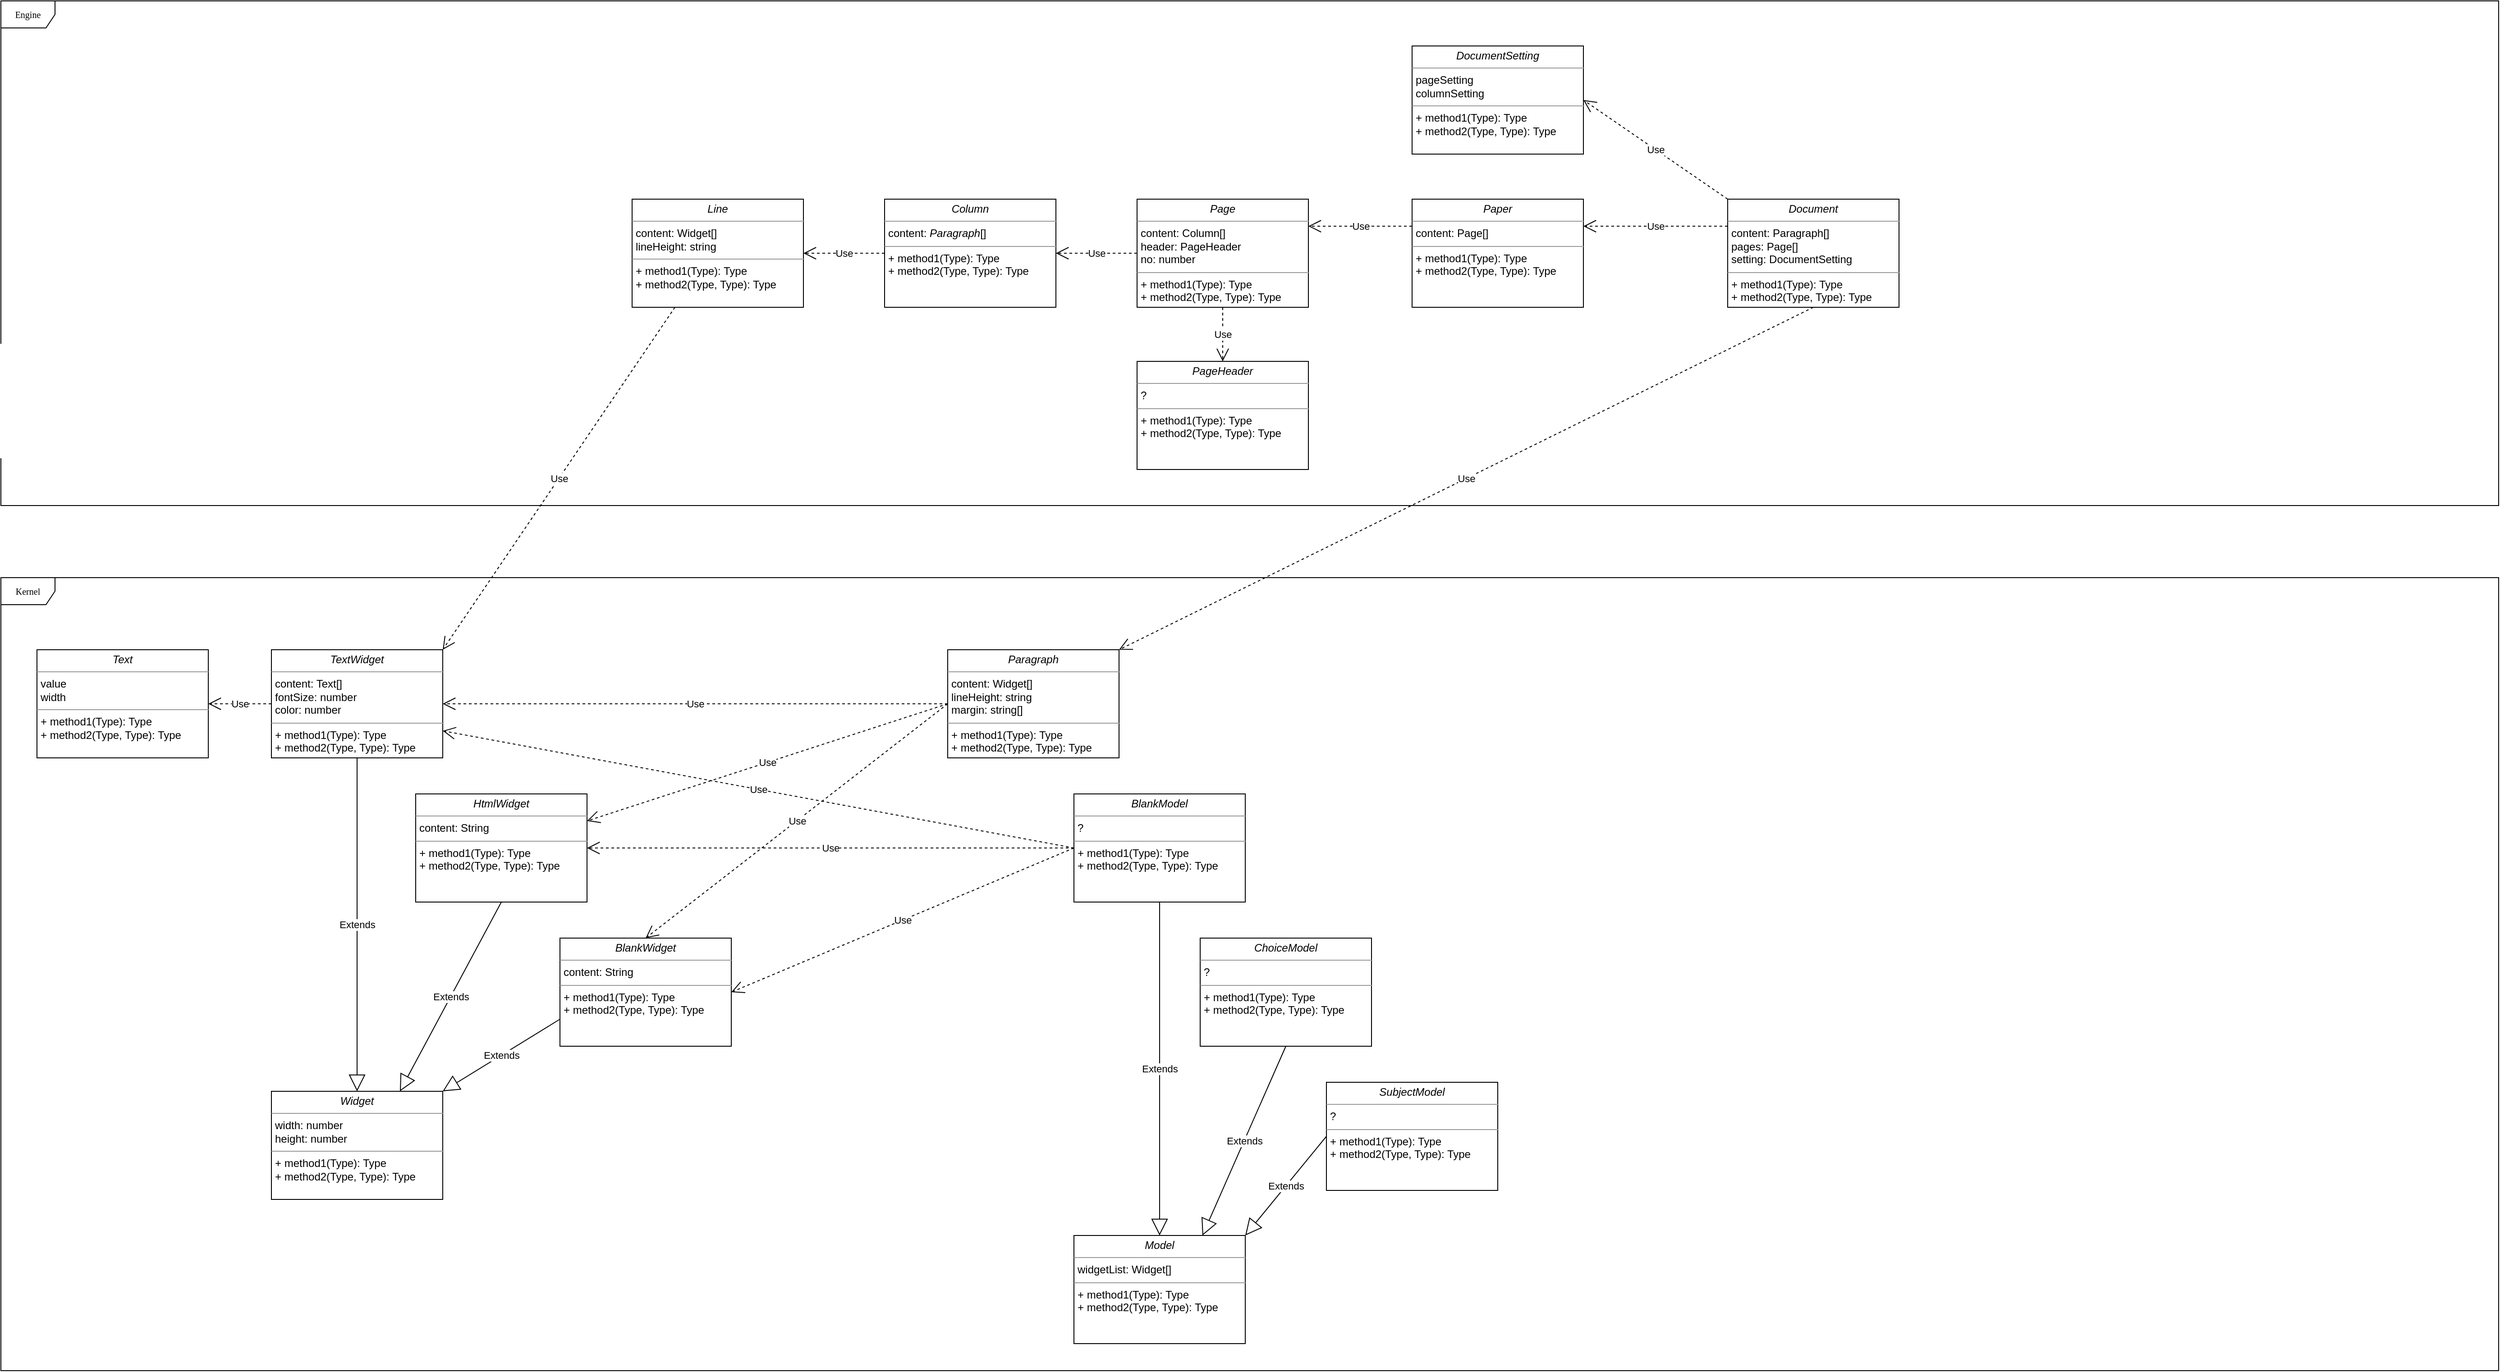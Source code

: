 <mxfile version="17.5.0" type="github">
  <diagram name="Page-1" id="c4acf3e9-155e-7222-9cf6-157b1a14988f">
    <mxGraphModel dx="2246" dy="2503" grid="1" gridSize="10" guides="1" tooltips="1" connect="1" arrows="1" fold="1" page="1" pageScale="1" pageWidth="850" pageHeight="1100" background="none" math="0" shadow="0">
      <root>
        <mxCell id="0" />
        <mxCell id="1" parent="0" />
        <mxCell id="fuyfgmNVLUuhkr_44X1W-9" value="Engine" style="shape=umlFrame;whiteSpace=wrap;html=1;rounded=0;shadow=0;comic=0;labelBackgroundColor=none;strokeWidth=1;fontFamily=Verdana;fontSize=10;align=center;" vertex="1" parent="1">
          <mxGeometry x="20" y="-640" width="2770" height="560" as="geometry" />
        </mxCell>
        <mxCell id="17acba5748e5396b-1" value="Kernel" style="shape=umlFrame;whiteSpace=wrap;html=1;rounded=0;shadow=0;comic=0;labelBackgroundColor=none;strokeWidth=1;fontFamily=Verdana;fontSize=10;align=center;" parent="1" vertex="1">
          <mxGeometry x="20" width="2770" height="880" as="geometry" />
        </mxCell>
        <mxCell id="5d2195bd80daf111-18" value="&lt;p style=&quot;margin: 0px ; margin-top: 4px ; text-align: center&quot;&gt;&lt;i&gt;Text&lt;/i&gt;&lt;/p&gt;&lt;hr size=&quot;1&quot;&gt;&lt;p style=&quot;margin: 0px ; margin-left: 4px&quot;&gt;value&lt;/p&gt;&lt;p style=&quot;margin: 0px ; margin-left: 4px&quot;&gt;width&lt;/p&gt;&lt;hr size=&quot;1&quot;&gt;&lt;p style=&quot;margin: 0px ; margin-left: 4px&quot;&gt;+ method1(Type): Type&lt;br&gt;+ method2(Type, Type): Type&lt;/p&gt;" style="verticalAlign=top;align=left;overflow=fill;fontSize=12;fontFamily=Helvetica;html=1;rounded=0;shadow=0;comic=0;labelBackgroundColor=none;strokeWidth=1" parent="1" vertex="1">
          <mxGeometry x="60" y="80" width="190" height="120" as="geometry" />
        </mxCell>
        <mxCell id="0qslpQPDbHQwRN-v0XV1-1" value="&lt;p style=&quot;margin: 0px ; margin-top: 4px ; text-align: center&quot;&gt;&lt;i&gt;TextWidget&lt;/i&gt;&lt;/p&gt;&lt;hr size=&quot;1&quot;&gt;&lt;p style=&quot;margin: 0px ; margin-left: 4px&quot;&gt;content: Text[]&lt;/p&gt;&lt;p style=&quot;margin: 0px ; margin-left: 4px&quot;&gt;fontSize: number&lt;/p&gt;&lt;p style=&quot;margin: 0px ; margin-left: 4px&quot;&gt;color: number&lt;/p&gt;&lt;hr size=&quot;1&quot;&gt;&lt;p style=&quot;margin: 0px ; margin-left: 4px&quot;&gt;+ method1(Type): Type&lt;br&gt;+ method2(Type, Type): Type&lt;/p&gt;" style="verticalAlign=top;align=left;overflow=fill;fontSize=12;fontFamily=Helvetica;html=1;rounded=0;shadow=0;comic=0;labelBackgroundColor=none;strokeWidth=1" parent="1" vertex="1">
          <mxGeometry x="320" y="80" width="190" height="120" as="geometry" />
        </mxCell>
        <mxCell id="0qslpQPDbHQwRN-v0XV1-2" value="&lt;p style=&quot;margin: 0px ; margin-top: 4px ; text-align: center&quot;&gt;&lt;i&gt;HtmlWidget&lt;/i&gt;&lt;/p&gt;&lt;hr size=&quot;1&quot;&gt;&lt;p style=&quot;margin: 0px ; margin-left: 4px&quot;&gt;content: String&lt;/p&gt;&lt;hr size=&quot;1&quot;&gt;&lt;p style=&quot;margin: 0px ; margin-left: 4px&quot;&gt;+ method1(Type): Type&lt;br&gt;+ method2(Type, Type): Type&lt;/p&gt;" style="verticalAlign=top;align=left;overflow=fill;fontSize=12;fontFamily=Helvetica;html=1;rounded=0;shadow=0;comic=0;labelBackgroundColor=none;strokeWidth=1" parent="1" vertex="1">
          <mxGeometry x="480" y="240" width="190" height="120" as="geometry" />
        </mxCell>
        <mxCell id="0qslpQPDbHQwRN-v0XV1-3" value="&lt;p style=&quot;margin: 0px ; margin-top: 4px ; text-align: center&quot;&gt;&lt;i&gt;BlankWidget&lt;/i&gt;&lt;/p&gt;&lt;hr size=&quot;1&quot;&gt;&lt;p style=&quot;margin: 0px ; margin-left: 4px&quot;&gt;content: String&lt;/p&gt;&lt;hr size=&quot;1&quot;&gt;&lt;p style=&quot;margin: 0px ; margin-left: 4px&quot;&gt;+ method1(Type): Type&lt;br&gt;+ method2(Type, Type): Type&lt;/p&gt;" style="verticalAlign=top;align=left;overflow=fill;fontSize=12;fontFamily=Helvetica;html=1;rounded=0;shadow=0;comic=0;labelBackgroundColor=none;strokeWidth=1" parent="1" vertex="1">
          <mxGeometry x="640" y="400" width="190" height="120" as="geometry" />
        </mxCell>
        <mxCell id="0qslpQPDbHQwRN-v0XV1-4" value="Use" style="endArrow=open;endSize=12;dashed=1;html=1;rounded=0;exitX=0;exitY=0.5;exitDx=0;exitDy=0;entryX=1;entryY=0.5;entryDx=0;entryDy=0;" parent="1" source="0qslpQPDbHQwRN-v0XV1-1" target="5d2195bd80daf111-18" edge="1">
          <mxGeometry width="160" relative="1" as="geometry">
            <mxPoint x="290" y="190" as="sourcePoint" />
            <mxPoint x="450" y="190" as="targetPoint" />
          </mxGeometry>
        </mxCell>
        <mxCell id="0qslpQPDbHQwRN-v0XV1-5" value="&lt;p style=&quot;margin: 0px ; margin-top: 4px ; text-align: center&quot;&gt;&lt;i&gt;Line&lt;/i&gt;&lt;/p&gt;&lt;hr size=&quot;1&quot;&gt;&lt;p style=&quot;margin: 0px ; margin-left: 4px&quot;&gt;content: Widget[]&lt;/p&gt;&lt;p style=&quot;margin: 0px ; margin-left: 4px&quot;&gt;lineHeight: string&lt;br&gt;&lt;/p&gt;&lt;hr size=&quot;1&quot;&gt;&lt;p style=&quot;margin: 0px ; margin-left: 4px&quot;&gt;+ method1(Type): Type&lt;br&gt;+ method2(Type, Type): Type&lt;/p&gt;" style="verticalAlign=top;align=left;overflow=fill;fontSize=12;fontFamily=Helvetica;html=1;rounded=0;shadow=0;comic=0;labelBackgroundColor=none;strokeWidth=1" parent="1" vertex="1">
          <mxGeometry x="720" y="-420" width="190" height="120" as="geometry" />
        </mxCell>
        <mxCell id="0qslpQPDbHQwRN-v0XV1-6" value="&lt;p style=&quot;margin: 0px ; margin-top: 4px ; text-align: center&quot;&gt;&lt;i&gt;Widget&lt;/i&gt;&lt;/p&gt;&lt;hr size=&quot;1&quot;&gt;&lt;p style=&quot;margin: 0px ; margin-left: 4px&quot;&gt;width: number&lt;/p&gt;&lt;p style=&quot;margin: 0px ; margin-left: 4px&quot;&gt;height: number&lt;/p&gt;&lt;hr size=&quot;1&quot;&gt;&lt;p style=&quot;margin: 0px ; margin-left: 4px&quot;&gt;+ method1(Type): Type&lt;br&gt;+ method2(Type, Type): Type&lt;/p&gt;" style="verticalAlign=top;align=left;overflow=fill;fontSize=12;fontFamily=Helvetica;html=1;rounded=0;shadow=0;comic=0;labelBackgroundColor=none;strokeWidth=1" parent="1" vertex="1">
          <mxGeometry x="320" y="570" width="190" height="120" as="geometry" />
        </mxCell>
        <mxCell id="0qslpQPDbHQwRN-v0XV1-8" value="Use" style="endArrow=open;endSize=12;dashed=1;html=1;rounded=0;exitX=0;exitY=0.5;exitDx=0;exitDy=0;entryX=1;entryY=0.5;entryDx=0;entryDy=0;" parent="1" source="0qslpQPDbHQwRN-v0XV1-16" target="0qslpQPDbHQwRN-v0XV1-1" edge="1">
          <mxGeometry width="160" relative="1" as="geometry">
            <mxPoint x="430" y="420" as="sourcePoint" />
            <mxPoint x="590" y="420" as="targetPoint" />
          </mxGeometry>
        </mxCell>
        <mxCell id="0qslpQPDbHQwRN-v0XV1-11" value="Use" style="endArrow=open;endSize=12;dashed=1;html=1;rounded=0;entryX=1;entryY=0.25;entryDx=0;entryDy=0;exitX=0;exitY=0.5;exitDx=0;exitDy=0;" parent="1" source="0qslpQPDbHQwRN-v0XV1-16" target="0qslpQPDbHQwRN-v0XV1-2" edge="1">
          <mxGeometry width="160" relative="1" as="geometry">
            <mxPoint x="890" y="140" as="sourcePoint" />
            <mxPoint x="520" y="150" as="targetPoint" />
          </mxGeometry>
        </mxCell>
        <mxCell id="0qslpQPDbHQwRN-v0XV1-12" value="Use" style="endArrow=open;endSize=12;dashed=1;html=1;rounded=0;entryX=0.5;entryY=0;entryDx=0;entryDy=0;" parent="1" target="0qslpQPDbHQwRN-v0XV1-3" edge="1">
          <mxGeometry width="160" relative="1" as="geometry">
            <mxPoint x="1070" y="140" as="sourcePoint" />
            <mxPoint x="645" y="210" as="targetPoint" />
          </mxGeometry>
        </mxCell>
        <mxCell id="0qslpQPDbHQwRN-v0XV1-13" value="Extends" style="endArrow=block;endSize=16;endFill=0;html=1;rounded=0;exitX=0.5;exitY=1;exitDx=0;exitDy=0;" parent="1" source="0qslpQPDbHQwRN-v0XV1-1" target="0qslpQPDbHQwRN-v0XV1-6" edge="1">
          <mxGeometry width="160" relative="1" as="geometry">
            <mxPoint x="370" y="390" as="sourcePoint" />
            <mxPoint x="530" y="390" as="targetPoint" />
          </mxGeometry>
        </mxCell>
        <mxCell id="0qslpQPDbHQwRN-v0XV1-14" value="Extends" style="endArrow=block;endSize=16;endFill=0;html=1;rounded=0;exitX=0.5;exitY=1;exitDx=0;exitDy=0;entryX=0.75;entryY=0;entryDx=0;entryDy=0;" parent="1" source="0qslpQPDbHQwRN-v0XV1-2" target="0qslpQPDbHQwRN-v0XV1-6" edge="1">
          <mxGeometry width="160" relative="1" as="geometry">
            <mxPoint x="425" y="210" as="sourcePoint" />
            <mxPoint x="425" y="580" as="targetPoint" />
          </mxGeometry>
        </mxCell>
        <mxCell id="0qslpQPDbHQwRN-v0XV1-15" value="Extends" style="endArrow=block;endSize=16;endFill=0;html=1;rounded=0;exitX=0;exitY=0.75;exitDx=0;exitDy=0;entryX=1;entryY=0;entryDx=0;entryDy=0;" parent="1" source="0qslpQPDbHQwRN-v0XV1-3" target="0qslpQPDbHQwRN-v0XV1-6" edge="1">
          <mxGeometry width="160" relative="1" as="geometry">
            <mxPoint x="645" y="330" as="sourcePoint" />
            <mxPoint x="472.5" y="580" as="targetPoint" />
          </mxGeometry>
        </mxCell>
        <mxCell id="0qslpQPDbHQwRN-v0XV1-16" value="&lt;p style=&quot;margin: 0px ; margin-top: 4px ; text-align: center&quot;&gt;&lt;i&gt;Paragraph&lt;/i&gt;&lt;br&gt;&lt;/p&gt;&lt;hr size=&quot;1&quot;&gt;&lt;p style=&quot;margin: 0px ; margin-left: 4px&quot;&gt;content: Widget[]&lt;/p&gt;&lt;p style=&quot;margin: 0px ; margin-left: 4px&quot;&gt;lineHeight: string&lt;br&gt;margin: string[]&lt;/p&gt;&lt;hr size=&quot;1&quot;&gt;&lt;p style=&quot;margin: 0px ; margin-left: 4px&quot;&gt;+ method1(Type): Type&lt;br&gt;+ method2(Type, Type): Type&lt;/p&gt;" style="verticalAlign=top;align=left;overflow=fill;fontSize=12;fontFamily=Helvetica;html=1;rounded=0;shadow=0;comic=0;labelBackgroundColor=none;strokeWidth=1" parent="1" vertex="1">
          <mxGeometry x="1070" y="80" width="190" height="120" as="geometry" />
        </mxCell>
        <mxCell id="0qslpQPDbHQwRN-v0XV1-17" value="Use" style="endArrow=open;endSize=12;dashed=1;html=1;rounded=0;entryX=1;entryY=0;entryDx=0;entryDy=0;exitX=0.25;exitY=1;exitDx=0;exitDy=0;" parent="1" source="0qslpQPDbHQwRN-v0XV1-5" target="0qslpQPDbHQwRN-v0XV1-1" edge="1">
          <mxGeometry width="160" relative="1" as="geometry">
            <mxPoint x="810" y="150" as="sourcePoint" />
            <mxPoint x="650" y="240" as="targetPoint" />
          </mxGeometry>
        </mxCell>
        <mxCell id="0qslpQPDbHQwRN-v0XV1-18" value="&lt;p style=&quot;margin: 0px ; margin-top: 4px ; text-align: center&quot;&gt;&lt;i&gt;BlankModel&lt;/i&gt;&lt;br&gt;&lt;/p&gt;&lt;hr size=&quot;1&quot;&gt;&lt;p style=&quot;margin: 0px ; margin-left: 4px&quot;&gt;?&lt;/p&gt;&lt;hr size=&quot;1&quot;&gt;&lt;p style=&quot;margin: 0px ; margin-left: 4px&quot;&gt;+ method1(Type): Type&lt;br&gt;+ method2(Type, Type): Type&lt;/p&gt;" style="verticalAlign=top;align=left;overflow=fill;fontSize=12;fontFamily=Helvetica;html=1;rounded=0;shadow=0;comic=0;labelBackgroundColor=none;strokeWidth=1" parent="1" vertex="1">
          <mxGeometry x="1210" y="240" width="190" height="120" as="geometry" />
        </mxCell>
        <mxCell id="0qslpQPDbHQwRN-v0XV1-19" value="Use" style="endArrow=open;endSize=12;dashed=1;html=1;rounded=0;entryX=1;entryY=0.75;entryDx=0;entryDy=0;exitX=0;exitY=0.5;exitDx=0;exitDy=0;" parent="1" source="0qslpQPDbHQwRN-v0XV1-18" target="0qslpQPDbHQwRN-v0XV1-1" edge="1">
          <mxGeometry width="160" relative="1" as="geometry">
            <mxPoint x="1090" y="310" as="sourcePoint" />
            <mxPoint x="1270" y="300" as="targetPoint" />
          </mxGeometry>
        </mxCell>
        <mxCell id="0qslpQPDbHQwRN-v0XV1-20" value="&lt;p style=&quot;margin: 0px ; margin-top: 4px ; text-align: center&quot;&gt;&lt;i&gt;Column&lt;/i&gt;&lt;br&gt;&lt;/p&gt;&lt;hr size=&quot;1&quot;&gt;&lt;p style=&quot;margin: 0px ; margin-left: 4px&quot;&gt;content:&amp;nbsp;&lt;i style=&quot;text-align: center&quot;&gt;Paragraph&lt;/i&gt;[]&lt;/p&gt;&lt;hr size=&quot;1&quot;&gt;&lt;p style=&quot;margin: 0px ; margin-left: 4px&quot;&gt;+ method1(Type): Type&lt;br&gt;+ method2(Type, Type): Type&lt;/p&gt;" style="verticalAlign=top;align=left;overflow=fill;fontSize=12;fontFamily=Helvetica;html=1;rounded=0;shadow=0;comic=0;labelBackgroundColor=none;strokeWidth=1" parent="1" vertex="1">
          <mxGeometry x="1000" y="-420" width="190" height="120" as="geometry" />
        </mxCell>
        <mxCell id="0qslpQPDbHQwRN-v0XV1-21" value="&lt;p style=&quot;margin: 0px ; margin-top: 4px ; text-align: center&quot;&gt;&lt;i&gt;Page&lt;/i&gt;&lt;br&gt;&lt;/p&gt;&lt;hr size=&quot;1&quot;&gt;&lt;p style=&quot;margin: 0px ; margin-left: 4px&quot;&gt;content: Column[]&lt;/p&gt;&lt;p style=&quot;margin: 0px ; margin-left: 4px&quot;&gt;header: PageHeader&lt;/p&gt;&lt;p style=&quot;margin: 0px ; margin-left: 4px&quot;&gt;no: number&lt;/p&gt;&lt;hr size=&quot;1&quot;&gt;&lt;p style=&quot;margin: 0px ; margin-left: 4px&quot;&gt;+ method1(Type): Type&lt;br&gt;+ method2(Type, Type): Type&lt;/p&gt;" style="verticalAlign=top;align=left;overflow=fill;fontSize=12;fontFamily=Helvetica;html=1;rounded=0;shadow=0;comic=0;labelBackgroundColor=none;strokeWidth=1" parent="1" vertex="1">
          <mxGeometry x="1280" y="-420" width="190" height="120" as="geometry" />
        </mxCell>
        <mxCell id="0qslpQPDbHQwRN-v0XV1-23" value="Use" style="endArrow=open;endSize=12;dashed=1;html=1;rounded=0;entryX=1;entryY=0.5;entryDx=0;entryDy=0;exitX=0;exitY=0.5;exitDx=0;exitDy=0;" parent="1" source="0qslpQPDbHQwRN-v0XV1-21" target="0qslpQPDbHQwRN-v0XV1-20" edge="1">
          <mxGeometry width="160" relative="1" as="geometry">
            <mxPoint x="1145" y="30" as="sourcePoint" />
            <mxPoint x="1055" y="30" as="targetPoint" />
          </mxGeometry>
        </mxCell>
        <mxCell id="0qslpQPDbHQwRN-v0XV1-24" value="&lt;p style=&quot;margin: 0px ; margin-top: 4px ; text-align: center&quot;&gt;&lt;i&gt;ChoiceModel&lt;/i&gt;&lt;br&gt;&lt;/p&gt;&lt;hr size=&quot;1&quot;&gt;&lt;p style=&quot;margin: 0px ; margin-left: 4px&quot;&gt;?&lt;/p&gt;&lt;hr size=&quot;1&quot;&gt;&lt;p style=&quot;margin: 0px ; margin-left: 4px&quot;&gt;+ method1(Type): Type&lt;br&gt;+ method2(Type, Type): Type&lt;/p&gt;" style="verticalAlign=top;align=left;overflow=fill;fontSize=12;fontFamily=Helvetica;html=1;rounded=0;shadow=0;comic=0;labelBackgroundColor=none;strokeWidth=1" parent="1" vertex="1">
          <mxGeometry x="1350" y="400" width="190" height="120" as="geometry" />
        </mxCell>
        <mxCell id="0qslpQPDbHQwRN-v0XV1-25" value="&lt;p style=&quot;margin: 0px ; margin-top: 4px ; text-align: center&quot;&gt;&lt;i&gt;SubjectModel&lt;/i&gt;&lt;br&gt;&lt;/p&gt;&lt;hr size=&quot;1&quot;&gt;&lt;p style=&quot;margin: 0px ; margin-left: 4px&quot;&gt;?&lt;/p&gt;&lt;hr size=&quot;1&quot;&gt;&lt;p style=&quot;margin: 0px ; margin-left: 4px&quot;&gt;+ method1(Type): Type&lt;br&gt;+ method2(Type, Type): Type&lt;/p&gt;" style="verticalAlign=top;align=left;overflow=fill;fontSize=12;fontFamily=Helvetica;html=1;rounded=0;shadow=0;comic=0;labelBackgroundColor=none;strokeWidth=1" parent="1" vertex="1">
          <mxGeometry x="1490" y="560" width="190" height="120" as="geometry" />
        </mxCell>
        <mxCell id="0qslpQPDbHQwRN-v0XV1-26" value="&lt;p style=&quot;margin: 0px ; margin-top: 4px ; text-align: center&quot;&gt;&lt;i&gt;Model&lt;/i&gt;&lt;br&gt;&lt;/p&gt;&lt;hr size=&quot;1&quot;&gt;&lt;p style=&quot;margin: 0px ; margin-left: 4px&quot;&gt;widgetList: Widget[]&lt;/p&gt;&lt;hr size=&quot;1&quot;&gt;&lt;p style=&quot;margin: 0px ; margin-left: 4px&quot;&gt;+ method1(Type): Type&lt;br&gt;+ method2(Type, Type): Type&lt;/p&gt;" style="verticalAlign=top;align=left;overflow=fill;fontSize=12;fontFamily=Helvetica;html=1;rounded=0;shadow=0;comic=0;labelBackgroundColor=none;strokeWidth=1" parent="1" vertex="1">
          <mxGeometry x="1210" y="730" width="190" height="120" as="geometry" />
        </mxCell>
        <mxCell id="0qslpQPDbHQwRN-v0XV1-27" value="Extends" style="endArrow=block;endSize=16;endFill=0;html=1;rounded=0;exitX=0.5;exitY=1;exitDx=0;exitDy=0;entryX=0.5;entryY=0;entryDx=0;entryDy=0;" parent="1" source="0qslpQPDbHQwRN-v0XV1-18" target="0qslpQPDbHQwRN-v0XV1-26" edge="1">
          <mxGeometry width="160" relative="1" as="geometry">
            <mxPoint x="195" y="370" as="sourcePoint" />
            <mxPoint x="195" y="740" as="targetPoint" />
          </mxGeometry>
        </mxCell>
        <mxCell id="0qslpQPDbHQwRN-v0XV1-28" value="Extends" style="endArrow=block;endSize=16;endFill=0;html=1;rounded=0;exitX=0.5;exitY=1;exitDx=0;exitDy=0;entryX=0.75;entryY=0;entryDx=0;entryDy=0;" parent="1" source="0qslpQPDbHQwRN-v0XV1-24" target="0qslpQPDbHQwRN-v0XV1-26" edge="1">
          <mxGeometry width="160" relative="1" as="geometry">
            <mxPoint x="1315" y="370" as="sourcePoint" />
            <mxPoint x="1315" y="740" as="targetPoint" />
          </mxGeometry>
        </mxCell>
        <mxCell id="0qslpQPDbHQwRN-v0XV1-29" value="Extends" style="endArrow=block;endSize=16;endFill=0;html=1;rounded=0;exitX=0;exitY=0.5;exitDx=0;exitDy=0;entryX=1;entryY=0;entryDx=0;entryDy=0;" parent="1" source="0qslpQPDbHQwRN-v0XV1-25" target="0qslpQPDbHQwRN-v0XV1-26" edge="1">
          <mxGeometry width="160" relative="1" as="geometry">
            <mxPoint x="1450" y="620" as="sourcePoint" />
            <mxPoint x="1400" y="790" as="targetPoint" />
          </mxGeometry>
        </mxCell>
        <mxCell id="0qslpQPDbHQwRN-v0XV1-31" value="Use" style="endArrow=open;endSize=12;dashed=1;html=1;rounded=0;exitX=0;exitY=0.5;exitDx=0;exitDy=0;entryX=1;entryY=0.5;entryDx=0;entryDy=0;" parent="1" source="0qslpQPDbHQwRN-v0XV1-20" target="0qslpQPDbHQwRN-v0XV1-5" edge="1">
          <mxGeometry width="160" relative="1" as="geometry">
            <mxPoint x="1735" y="180" as="sourcePoint" />
            <mxPoint x="1215" y="-360" as="targetPoint" />
          </mxGeometry>
        </mxCell>
        <mxCell id="0qslpQPDbHQwRN-v0XV1-32" value="Use" style="endArrow=open;endSize=12;dashed=1;html=1;rounded=0;entryX=1;entryY=0.5;entryDx=0;entryDy=0;exitX=0;exitY=0.5;exitDx=0;exitDy=0;" parent="1" source="0qslpQPDbHQwRN-v0XV1-18" target="0qslpQPDbHQwRN-v0XV1-2" edge="1">
          <mxGeometry width="160" relative="1" as="geometry">
            <mxPoint x="1370" y="310" as="sourcePoint" />
            <mxPoint x="520" y="180" as="targetPoint" />
          </mxGeometry>
        </mxCell>
        <mxCell id="0qslpQPDbHQwRN-v0XV1-33" value="Use" style="endArrow=open;endSize=12;dashed=1;html=1;rounded=0;entryX=1;entryY=0.5;entryDx=0;entryDy=0;exitX=0;exitY=0.5;exitDx=0;exitDy=0;" parent="1" source="0qslpQPDbHQwRN-v0XV1-18" target="0qslpQPDbHQwRN-v0XV1-3" edge="1">
          <mxGeometry width="160" relative="1" as="geometry">
            <mxPoint x="1360" y="300" as="sourcePoint" />
            <mxPoint x="680" y="310" as="targetPoint" />
          </mxGeometry>
        </mxCell>
        <mxCell id="0qslpQPDbHQwRN-v0XV1-36" value="&lt;p style=&quot;margin: 0px ; margin-top: 4px ; text-align: center&quot;&gt;&lt;i&gt;PageHeader&lt;/i&gt;&lt;br&gt;&lt;/p&gt;&lt;hr size=&quot;1&quot;&gt;&lt;p style=&quot;margin: 0px ; margin-left: 4px&quot;&gt;?&lt;/p&gt;&lt;hr size=&quot;1&quot;&gt;&lt;p style=&quot;margin: 0px ; margin-left: 4px&quot;&gt;+ method1(Type): Type&lt;br&gt;+ method2(Type, Type): Type&lt;/p&gt;" style="verticalAlign=top;align=left;overflow=fill;fontSize=12;fontFamily=Helvetica;html=1;rounded=0;shadow=0;comic=0;labelBackgroundColor=none;strokeWidth=1" parent="1" vertex="1">
          <mxGeometry x="1280" y="-240" width="190" height="120" as="geometry" />
        </mxCell>
        <mxCell id="0qslpQPDbHQwRN-v0XV1-37" value="Use" style="endArrow=open;endSize=12;dashed=1;html=1;rounded=0;entryX=0.5;entryY=0;entryDx=0;entryDy=0;exitX=0.5;exitY=1;exitDx=0;exitDy=0;" parent="1" source="0qslpQPDbHQwRN-v0XV1-21" target="0qslpQPDbHQwRN-v0XV1-36" edge="1">
          <mxGeometry width="160" relative="1" as="geometry">
            <mxPoint x="1945" y="30" as="sourcePoint" />
            <mxPoint x="1495" y="30" as="targetPoint" />
          </mxGeometry>
        </mxCell>
        <mxCell id="fuyfgmNVLUuhkr_44X1W-4" value="&lt;p style=&quot;margin: 0px ; margin-top: 4px ; text-align: center&quot;&gt;&lt;i&gt;Document&lt;/i&gt;&lt;/p&gt;&lt;hr size=&quot;1&quot;&gt;&lt;p style=&quot;margin: 0px ; margin-left: 4px&quot;&gt;content: Paragraph[]&lt;/p&gt;&lt;p style=&quot;margin: 0px ; margin-left: 4px&quot;&gt;pages: Page[]&lt;/p&gt;&lt;p style=&quot;margin: 0px ; margin-left: 4px&quot;&gt;setting: DocumentSetting&lt;/p&gt;&lt;hr size=&quot;1&quot;&gt;&lt;p style=&quot;margin: 0px ; margin-left: 4px&quot;&gt;+ method1(Type): Type&lt;br&gt;+ method2(Type, Type): Type&lt;/p&gt;" style="verticalAlign=top;align=left;overflow=fill;fontSize=12;fontFamily=Helvetica;html=1;rounded=0;shadow=0;comic=0;labelBackgroundColor=none;strokeWidth=1" vertex="1" parent="1">
          <mxGeometry x="1935" y="-420" width="190" height="120" as="geometry" />
        </mxCell>
        <mxCell id="fuyfgmNVLUuhkr_44X1W-5" value="Use" style="endArrow=open;endSize=12;dashed=1;html=1;rounded=0;entryX=1;entryY=0;entryDx=0;entryDy=0;exitX=0.5;exitY=1;exitDx=0;exitDy=0;" edge="1" parent="1" source="fuyfgmNVLUuhkr_44X1W-4" target="0qslpQPDbHQwRN-v0XV1-16">
          <mxGeometry width="160" relative="1" as="geometry">
            <mxPoint x="2010" y="-230" as="sourcePoint" />
            <mxPoint x="1865" y="-110" as="targetPoint" />
          </mxGeometry>
        </mxCell>
        <mxCell id="fuyfgmNVLUuhkr_44X1W-6" value="Use" style="endArrow=open;endSize=12;dashed=1;html=1;rounded=0;entryX=1;entryY=0.25;entryDx=0;entryDy=0;exitX=0;exitY=0.25;exitDx=0;exitDy=0;" edge="1" parent="1" source="fuyfgmNVLUuhkr_44X1W-4" target="fuyfgmNVLUuhkr_44X1W-10">
          <mxGeometry width="160" relative="1" as="geometry">
            <mxPoint x="1945" y="-350" as="sourcePoint" />
            <mxPoint x="1800" y="-230" as="targetPoint" />
          </mxGeometry>
        </mxCell>
        <mxCell id="fuyfgmNVLUuhkr_44X1W-7" value="&lt;p style=&quot;margin: 0px ; margin-top: 4px ; text-align: center&quot;&gt;&lt;i&gt;DocumentSetting&lt;/i&gt;&lt;/p&gt;&lt;hr size=&quot;1&quot;&gt;&lt;p style=&quot;margin: 0px ; margin-left: 4px&quot;&gt;pageSetting&lt;/p&gt;&lt;p style=&quot;margin: 0px ; margin-left: 4px&quot;&gt;columnSetting&lt;/p&gt;&lt;hr size=&quot;1&quot;&gt;&lt;p style=&quot;margin: 0px ; margin-left: 4px&quot;&gt;+ method1(Type): Type&lt;br&gt;+ method2(Type, Type): Type&lt;/p&gt;" style="verticalAlign=top;align=left;overflow=fill;fontSize=12;fontFamily=Helvetica;html=1;rounded=0;shadow=0;comic=0;labelBackgroundColor=none;strokeWidth=1" vertex="1" parent="1">
          <mxGeometry x="1585" y="-590" width="190" height="120" as="geometry" />
        </mxCell>
        <mxCell id="fuyfgmNVLUuhkr_44X1W-8" value="Use" style="endArrow=open;endSize=12;dashed=1;html=1;rounded=0;entryX=1;entryY=0.5;entryDx=0;entryDy=0;exitX=0;exitY=0;exitDx=0;exitDy=0;" edge="1" parent="1" source="fuyfgmNVLUuhkr_44X1W-4" target="fuyfgmNVLUuhkr_44X1W-7">
          <mxGeometry width="160" relative="1" as="geometry">
            <mxPoint x="1945.0" y="-380" as="sourcePoint" />
            <mxPoint x="1785" y="-380" as="targetPoint" />
          </mxGeometry>
        </mxCell>
        <mxCell id="fuyfgmNVLUuhkr_44X1W-10" value="&lt;p style=&quot;margin: 0px ; margin-top: 4px ; text-align: center&quot;&gt;&lt;i&gt;Paper&lt;/i&gt;&lt;br&gt;&lt;/p&gt;&lt;hr size=&quot;1&quot;&gt;&lt;p style=&quot;margin: 0px ; margin-left: 4px&quot;&gt;content: Page[]&lt;/p&gt;&lt;hr size=&quot;1&quot;&gt;&lt;p style=&quot;margin: 0px ; margin-left: 4px&quot;&gt;+ method1(Type): Type&lt;br&gt;+ method2(Type, Type): Type&lt;/p&gt;" style="verticalAlign=top;align=left;overflow=fill;fontSize=12;fontFamily=Helvetica;html=1;rounded=0;shadow=0;comic=0;labelBackgroundColor=none;strokeWidth=1" vertex="1" parent="1">
          <mxGeometry x="1585" y="-420" width="190" height="120" as="geometry" />
        </mxCell>
        <mxCell id="fuyfgmNVLUuhkr_44X1W-11" value="Use" style="endArrow=open;endSize=12;dashed=1;html=1;rounded=0;entryX=1;entryY=0.25;entryDx=0;entryDy=0;exitX=0;exitY=0.25;exitDx=0;exitDy=0;" edge="1" parent="1" source="fuyfgmNVLUuhkr_44X1W-10" target="0qslpQPDbHQwRN-v0XV1-21">
          <mxGeometry width="160" relative="1" as="geometry">
            <mxPoint x="1945" y="-380" as="sourcePoint" />
            <mxPoint x="1785" y="-380" as="targetPoint" />
          </mxGeometry>
        </mxCell>
      </root>
    </mxGraphModel>
  </diagram>
</mxfile>

